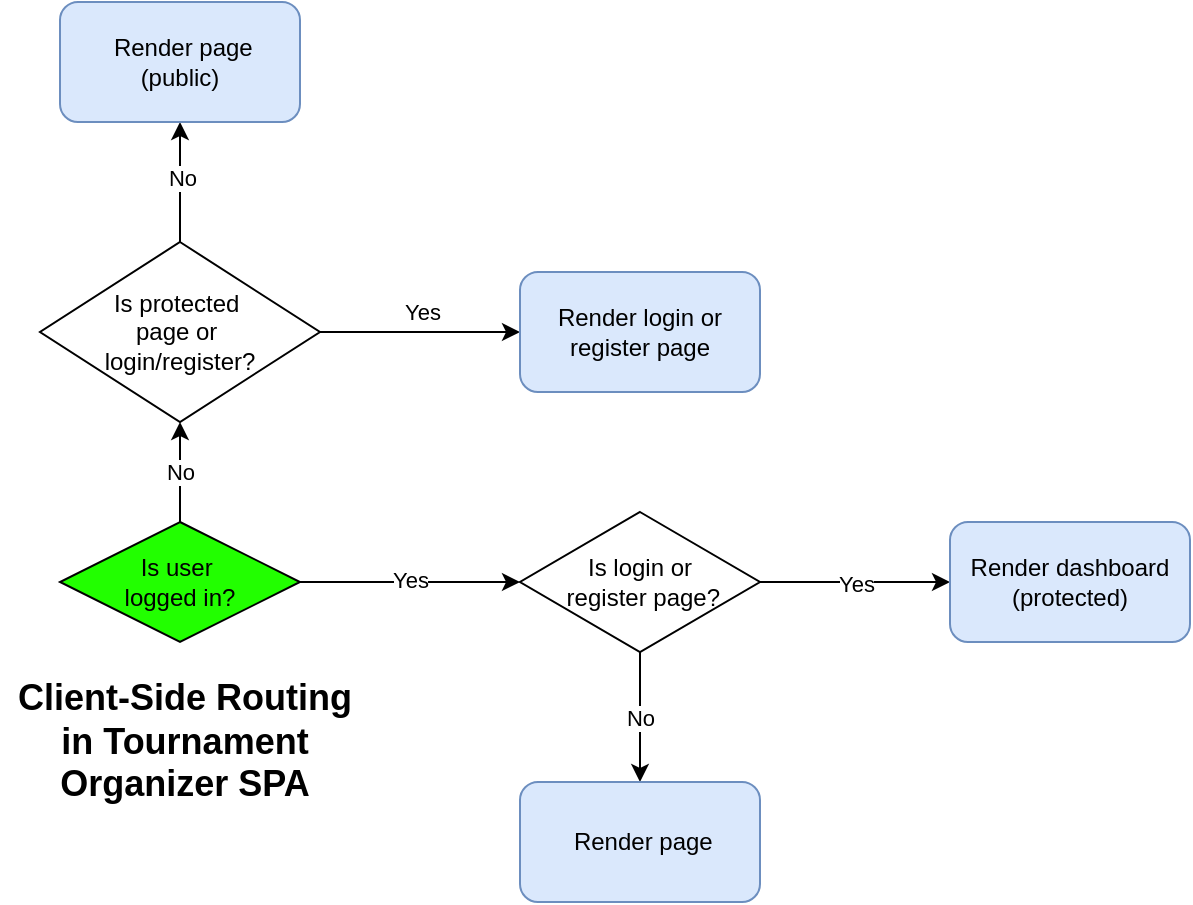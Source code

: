 <mxfile version="25.0.3">
  <diagram id="C5RBs43oDa-KdzZeNtuy" name="Page-1">
    <mxGraphModel dx="1222" dy="646" grid="1" gridSize="10" guides="1" tooltips="1" connect="1" arrows="1" fold="1" page="1" pageScale="1" pageWidth="827" pageHeight="1169" math="0" shadow="0">
      <root>
        <mxCell id="WIyWlLk6GJQsqaUBKTNV-0" />
        <mxCell id="WIyWlLk6GJQsqaUBKTNV-1" parent="WIyWlLk6GJQsqaUBKTNV-0" />
        <mxCell id="GZTbHestCzabSNEejNbE-5" style="edgeStyle=orthogonalEdgeStyle;rounded=0;orthogonalLoop=1;jettySize=auto;html=1;verticalAlign=top;entryX=0.5;entryY=1;entryDx=0;entryDy=0;" parent="WIyWlLk6GJQsqaUBKTNV-1" source="WIyWlLk6GJQsqaUBKTNV-6" target="GZTbHestCzabSNEejNbE-3" edge="1">
          <mxGeometry relative="1" as="geometry">
            <mxPoint x="300" y="580" as="targetPoint" />
          </mxGeometry>
        </mxCell>
        <mxCell id="GZTbHestCzabSNEejNbE-7" value="No" style="edgeLabel;html=1;align=center;verticalAlign=middle;resizable=0;points=[];" parent="GZTbHestCzabSNEejNbE-5" vertex="1" connectable="0">
          <mxGeometry relative="1" as="geometry">
            <mxPoint as="offset" />
          </mxGeometry>
        </mxCell>
        <mxCell id="F5djVeE5fVUUod3alpa7-4" style="edgeStyle=orthogonalEdgeStyle;rounded=0;orthogonalLoop=1;jettySize=auto;html=1;exitX=1;exitY=0.5;exitDx=0;exitDy=0;entryX=0;entryY=0.5;entryDx=0;entryDy=0;" parent="WIyWlLk6GJQsqaUBKTNV-1" source="WIyWlLk6GJQsqaUBKTNV-6" target="GZTbHestCzabSNEejNbE-47" edge="1">
          <mxGeometry relative="1" as="geometry" />
        </mxCell>
        <mxCell id="F5djVeE5fVUUod3alpa7-5" value="Yes" style="edgeLabel;html=1;align=center;verticalAlign=middle;resizable=0;points=[];" parent="F5djVeE5fVUUod3alpa7-4" vertex="1" connectable="0">
          <mxGeometry x="-0.006" y="1" relative="1" as="geometry">
            <mxPoint as="offset" />
          </mxGeometry>
        </mxCell>
        <mxCell id="WIyWlLk6GJQsqaUBKTNV-6" value="Is user&amp;nbsp;&lt;div&gt;logged in?&lt;/div&gt;" style="rhombus;whiteSpace=wrap;html=1;fillColor=#22FF00;" parent="WIyWlLk6GJQsqaUBKTNV-1" vertex="1">
          <mxGeometry x="240" y="630" width="120" height="60" as="geometry" />
        </mxCell>
        <mxCell id="GZTbHestCzabSNEejNbE-3" value="Is&amp;nbsp;&lt;span style=&quot;background-color: initial;&quot;&gt;protected&amp;nbsp;&lt;/span&gt;&lt;div&gt;&lt;span style=&quot;background-color: initial;&quot;&gt;page&amp;nbsp;&lt;/span&gt;&lt;span style=&quot;background-color: initial;&quot;&gt;or&amp;nbsp;&lt;/span&gt;&lt;div&gt;&lt;span style=&quot;background-color: initial;&quot;&gt;login/&lt;/span&gt;&lt;span style=&quot;background-color: initial;&quot;&gt;register?&lt;/span&gt;&lt;/div&gt;&lt;/div&gt;" style="rhombus;whiteSpace=wrap;html=1;" parent="WIyWlLk6GJQsqaUBKTNV-1" vertex="1">
          <mxGeometry x="230" y="490" width="140" height="90" as="geometry" />
        </mxCell>
        <mxCell id="GZTbHestCzabSNEejNbE-8" value="&lt;b&gt;&lt;font style=&quot;font-size: 18px;&quot;&gt;Client-Side Routing in Tournament Organizer SPA&lt;/font&gt;&lt;/b&gt;" style="text;html=1;align=center;verticalAlign=middle;whiteSpace=wrap;rounded=0;" parent="WIyWlLk6GJQsqaUBKTNV-1" vertex="1">
          <mxGeometry x="210" y="670" width="185" height="140" as="geometry" />
        </mxCell>
        <mxCell id="GZTbHestCzabSNEejNbE-15" value="" style="endArrow=classic;html=1;rounded=0;exitX=1;exitY=0.5;exitDx=0;exitDy=0;entryX=0;entryY=0.5;entryDx=0;entryDy=0;" parent="WIyWlLk6GJQsqaUBKTNV-1" source="GZTbHestCzabSNEejNbE-3" target="Y5Om1IZeOMtp6M8POfQ8-1" edge="1">
          <mxGeometry width="50" height="50" relative="1" as="geometry">
            <mxPoint x="370.0" y="525" as="sourcePoint" />
            <mxPoint x="450" y="525" as="targetPoint" />
            <Array as="points" />
          </mxGeometry>
        </mxCell>
        <mxCell id="GZTbHestCzabSNEejNbE-16" value="&lt;div&gt;&lt;br&gt;&lt;/div&gt;" style="edgeLabel;html=1;align=center;verticalAlign=middle;resizable=0;points=[];" parent="GZTbHestCzabSNEejNbE-15" vertex="1" connectable="0">
          <mxGeometry x="-0.011" y="1" relative="1" as="geometry">
            <mxPoint x="-9" y="-10" as="offset" />
          </mxGeometry>
        </mxCell>
        <mxCell id="GZTbHestCzabSNEejNbE-17" value="Yes" style="edgeLabel;html=1;align=center;verticalAlign=middle;resizable=0;points=[];" parent="GZTbHestCzabSNEejNbE-15" vertex="1" connectable="0">
          <mxGeometry x="0.113" y="-1" relative="1" as="geometry">
            <mxPoint x="-5" y="-11" as="offset" />
          </mxGeometry>
        </mxCell>
        <mxCell id="GZTbHestCzabSNEejNbE-18" value="" style="endArrow=classic;html=1;rounded=0;entryX=0.5;entryY=1;entryDx=0;entryDy=0;exitX=0.5;exitY=0;exitDx=0;exitDy=0;" parent="WIyWlLk6GJQsqaUBKTNV-1" source="GZTbHestCzabSNEejNbE-3" target="Y5Om1IZeOMtp6M8POfQ8-2" edge="1">
          <mxGeometry width="50" height="50" relative="1" as="geometry">
            <mxPoint x="300.0" y="480" as="sourcePoint" />
            <mxPoint x="300.0" y="430" as="targetPoint" />
          </mxGeometry>
        </mxCell>
        <mxCell id="GZTbHestCzabSNEejNbE-20" value="No" style="edgeLabel;html=1;align=center;verticalAlign=middle;resizable=0;points=[];" parent="GZTbHestCzabSNEejNbE-18" vertex="1" connectable="0">
          <mxGeometry x="0.062" y="-1" relative="1" as="geometry">
            <mxPoint as="offset" />
          </mxGeometry>
        </mxCell>
        <mxCell id="GZTbHestCzabSNEejNbE-49" style="edgeStyle=orthogonalEdgeStyle;rounded=0;orthogonalLoop=1;jettySize=auto;html=1;exitX=1;exitY=0.5;exitDx=0;exitDy=0;entryX=0;entryY=0.5;entryDx=0;entryDy=0;" parent="WIyWlLk6GJQsqaUBKTNV-1" source="GZTbHestCzabSNEejNbE-47" edge="1">
          <mxGeometry relative="1" as="geometry">
            <mxPoint x="685.0" y="660.0" as="targetPoint" />
          </mxGeometry>
        </mxCell>
        <mxCell id="GZTbHestCzabSNEejNbE-50" value="Yes" style="edgeLabel;html=1;align=center;verticalAlign=middle;resizable=0;points=[];" parent="GZTbHestCzabSNEejNbE-49" vertex="1" connectable="0">
          <mxGeometry relative="1" as="geometry">
            <mxPoint as="offset" />
          </mxGeometry>
        </mxCell>
        <mxCell id="GZTbHestCzabSNEejNbE-52" style="edgeStyle=orthogonalEdgeStyle;rounded=0;orthogonalLoop=1;jettySize=auto;html=1;exitX=0.5;exitY=1;exitDx=0;exitDy=0;entryX=0.5;entryY=0;entryDx=0;entryDy=0;" parent="WIyWlLk6GJQsqaUBKTNV-1" source="GZTbHestCzabSNEejNbE-47" target="F5djVeE5fVUUod3alpa7-11" edge="1">
          <mxGeometry relative="1" as="geometry">
            <mxPoint x="530" y="780" as="targetPoint" />
          </mxGeometry>
        </mxCell>
        <mxCell id="GZTbHestCzabSNEejNbE-53" value="No" style="edgeLabel;html=1;align=center;verticalAlign=middle;resizable=0;points=[];" parent="GZTbHestCzabSNEejNbE-52" vertex="1" connectable="0">
          <mxGeometry relative="1" as="geometry">
            <mxPoint as="offset" />
          </mxGeometry>
        </mxCell>
        <mxCell id="GZTbHestCzabSNEejNbE-47" value="Is&amp;nbsp;&lt;span style=&quot;background-color: initial;&quot;&gt;login or&lt;/span&gt;&lt;div&gt;&amp;nbsp;register page?&lt;/div&gt;" style="rhombus;whiteSpace=wrap;html=1;horizontal=1;verticalAlign=middle;" parent="WIyWlLk6GJQsqaUBKTNV-1" vertex="1">
          <mxGeometry x="470" y="625" width="120" height="70" as="geometry" />
        </mxCell>
        <mxCell id="F5djVeE5fVUUod3alpa7-11" value="&amp;nbsp;Render page" style="rounded=1;whiteSpace=wrap;html=1;fillColor=#dae8fc;strokeColor=#6c8ebf;" parent="WIyWlLk6GJQsqaUBKTNV-1" vertex="1">
          <mxGeometry x="470" y="760" width="120" height="60" as="geometry" />
        </mxCell>
        <mxCell id="Y5Om1IZeOMtp6M8POfQ8-0" value="Render dashboard (protected)" style="rounded=1;whiteSpace=wrap;html=1;fillColor=#dae8fc;strokeColor=#6c8ebf;" vertex="1" parent="WIyWlLk6GJQsqaUBKTNV-1">
          <mxGeometry x="685" y="630" width="120" height="60" as="geometry" />
        </mxCell>
        <mxCell id="Y5Om1IZeOMtp6M8POfQ8-1" value="Render login or register page" style="rounded=1;whiteSpace=wrap;html=1;fillColor=#dae8fc;strokeColor=#6c8ebf;" vertex="1" parent="WIyWlLk6GJQsqaUBKTNV-1">
          <mxGeometry x="470" y="505" width="120" height="60" as="geometry" />
        </mxCell>
        <mxCell id="Y5Om1IZeOMtp6M8POfQ8-2" value="&amp;nbsp;Render page&lt;div&gt;(public)&lt;/div&gt;" style="rounded=1;whiteSpace=wrap;html=1;fillColor=#dae8fc;strokeColor=#6c8ebf;" vertex="1" parent="WIyWlLk6GJQsqaUBKTNV-1">
          <mxGeometry x="240" y="370" width="120" height="60" as="geometry" />
        </mxCell>
      </root>
    </mxGraphModel>
  </diagram>
</mxfile>

